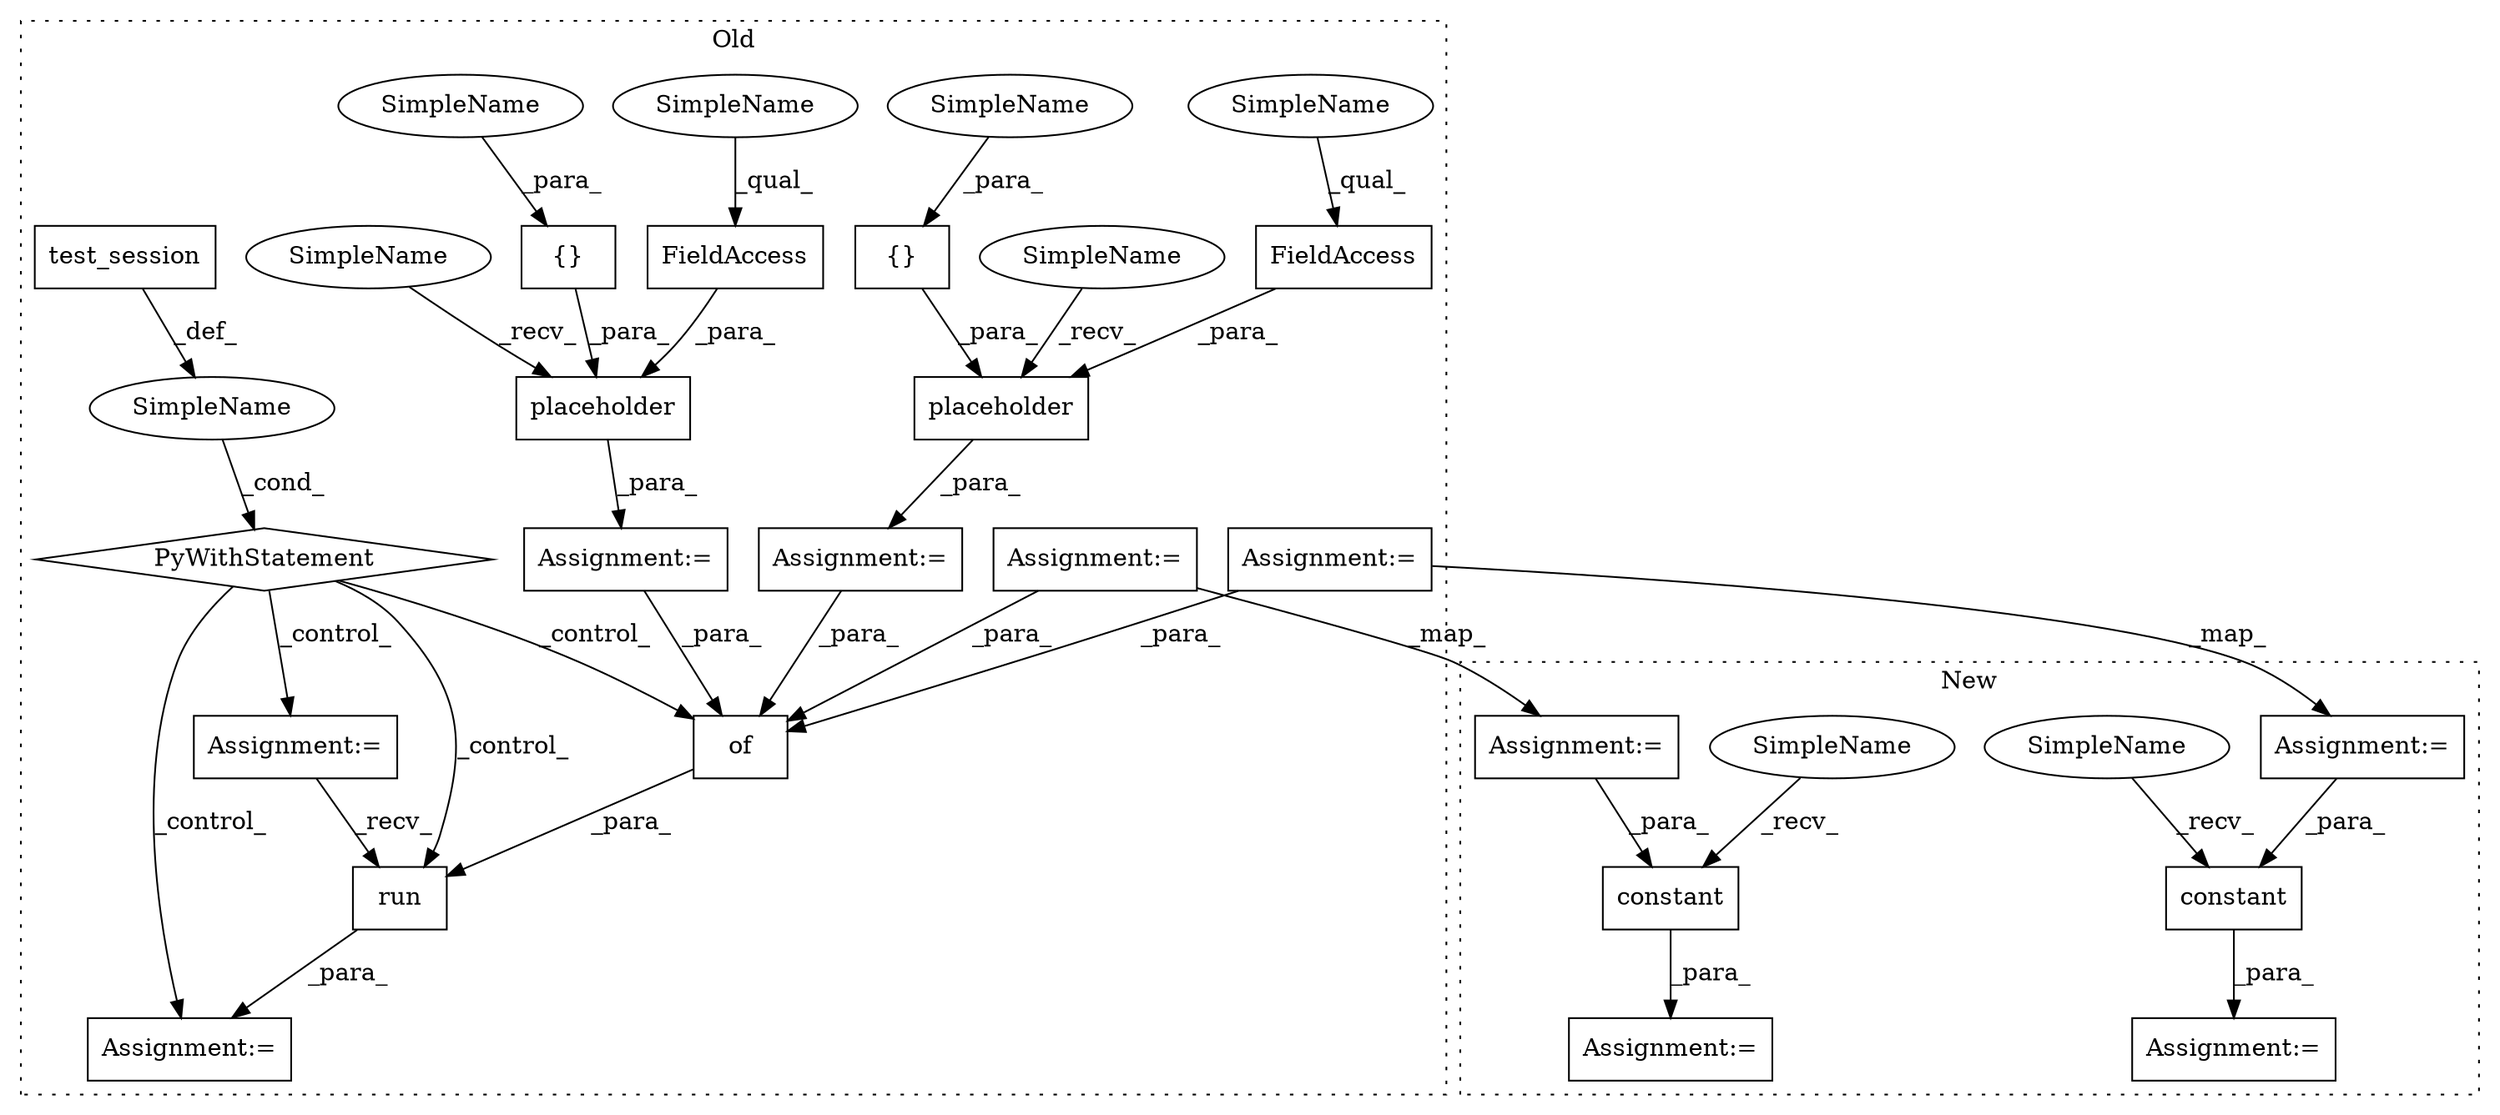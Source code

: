 digraph G {
subgraph cluster0 {
1 [label="PyWithStatement" a="104" s="6071,6100" l="10,2" shape="diamond"];
3 [label="Assignment:=" a="7" s="6114" l="7" shape="box"];
4 [label="SimpleName" a="42" s="" l="" shape="ellipse"];
5 [label="of" a="32" s="6461,6535" l="3,1" shape="box"];
6 [label="placeholder" a="32" s="5300,5364" l="12,1" shape="box"];
7 [label="test_session" a="32" s="6086" l="14" shape="box"];
8 [label="FieldAccess" a="22" s="5312" l="18" shape="box"];
9 [label="{}" a="4" s="5340,5363" l="1,1" shape="box"];
10 [label="Assignment:=" a="7" s="5288" l="1" shape="box"];
12 [label="FieldAccess" a="22" s="5220" l="18" shape="box"];
13 [label="{}" a="4" s="5248,5271" l="1,1" shape="box"];
14 [label="placeholder" a="32" s="5208,5272" l="12,1" shape="box"];
16 [label="Assignment:=" a="7" s="5196" l="1" shape="box"];
18 [label="run" a="32" s="6445,6536" l="4,1" shape="box"];
20 [label="Assignment:=" a="7" s="5953" l="1" shape="box"];
22 [label="Assignment:=" a="7" s="5888" l="1" shape="box"];
23 [label="Assignment:=" a="7" s="6436" l="1" shape="box"];
26 [label="SimpleName" a="42" s="5220" l="10" shape="ellipse"];
27 [label="SimpleName" a="42" s="5289" l="10" shape="ellipse"];
28 [label="SimpleName" a="42" s="5312" l="10" shape="ellipse"];
29 [label="SimpleName" a="42" s="5197" l="10" shape="ellipse"];
30 [label="SimpleName" a="42" s="5249" l="10" shape="ellipse"];
31 [label="SimpleName" a="42" s="5341" l="10" shape="ellipse"];
label = "Old";
style="dotted";
}
subgraph cluster1 {
2 [label="constant" a="32" s="5432,5451" l="9,1" shape="box"];
11 [label="Assignment:=" a="7" s="5420" l="1" shape="box"];
15 [label="constant" a="32" s="5532,5557" l="9,1" shape="box"];
17 [label="Assignment:=" a="7" s="5520" l="1" shape="box"];
19 [label="Assignment:=" a="7" s="5252" l="1" shape="box"];
21 [label="Assignment:=" a="7" s="5165" l="1" shape="box"];
24 [label="SimpleName" a="42" s="5421" l="10" shape="ellipse"];
25 [label="SimpleName" a="42" s="5521" l="10" shape="ellipse"];
label = "New";
style="dotted";
}
1 -> 5 [label="_control_"];
1 -> 18 [label="_control_"];
1 -> 3 [label="_control_"];
1 -> 23 [label="_control_"];
2 -> 11 [label="_para_"];
3 -> 18 [label="_recv_"];
4 -> 1 [label="_cond_"];
5 -> 18 [label="_para_"];
6 -> 10 [label="_para_"];
7 -> 4 [label="_def_"];
8 -> 6 [label="_para_"];
9 -> 6 [label="_para_"];
10 -> 5 [label="_para_"];
12 -> 14 [label="_para_"];
13 -> 14 [label="_para_"];
14 -> 16 [label="_para_"];
15 -> 17 [label="_para_"];
16 -> 5 [label="_para_"];
18 -> 23 [label="_para_"];
19 -> 15 [label="_para_"];
20 -> 19 [label="_map_"];
20 -> 5 [label="_para_"];
21 -> 2 [label="_para_"];
22 -> 21 [label="_map_"];
22 -> 5 [label="_para_"];
24 -> 2 [label="_recv_"];
25 -> 15 [label="_recv_"];
26 -> 12 [label="_qual_"];
27 -> 6 [label="_recv_"];
28 -> 8 [label="_qual_"];
29 -> 14 [label="_recv_"];
30 -> 13 [label="_para_"];
31 -> 9 [label="_para_"];
}